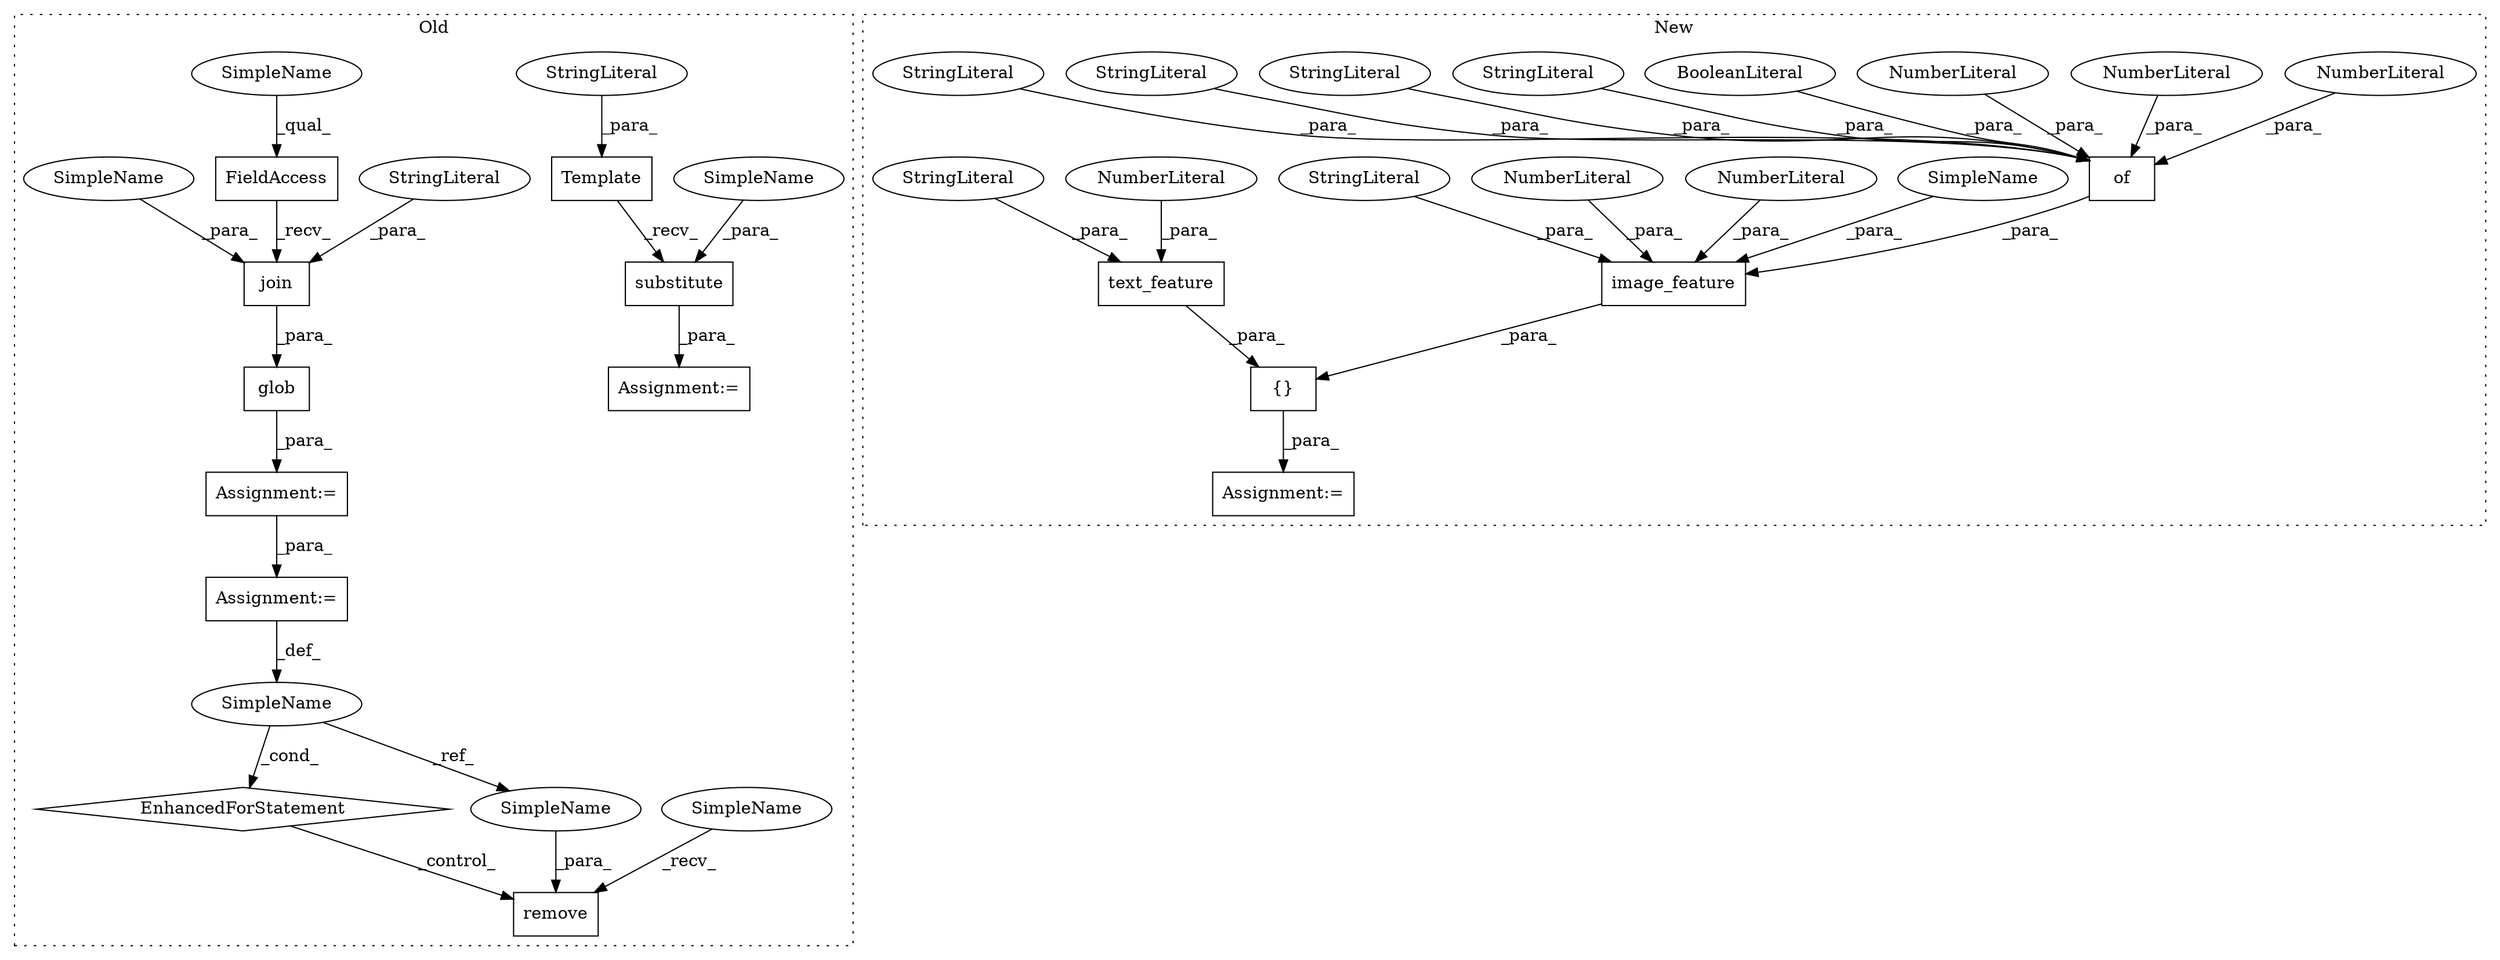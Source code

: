 digraph G {
subgraph cluster0 {
1 [label="substitute" a="32" s="14698,14742" l="11,1" shape="box"];
3 [label="join" a="32" s="15568,15598" l="5,1" shape="box"];
7 [label="EnhancedForStatement" a="70" s="15606,15681" l="53,2" shape="diamond"];
8 [label="glob" a="32" s="15555,15599" l="5,1" shape="box"];
9 [label="StringLiteral" a="45" s="15591" l="7" shape="ellipse"];
11 [label="remove" a="32" s="15694,15703" l="7,1" shape="box"];
12 [label="SimpleName" a="42" s="15666" l="2" shape="ellipse"];
13 [label="Template" a="32" s="14319,14652" l="9,1" shape="box"];
14 [label="FieldAccess" a="22" s="15560" l="7" shape="box"];
20 [label="StringLiteral" a="45" s="14328" l="324" shape="ellipse"];
22 [label="Assignment:=" a="7" s="15549" l="1" shape="box"];
23 [label="Assignment:=" a="7" s="14673" l="1" shape="box"];
25 [label="Assignment:=" a="7" s="15606,15681" l="53,2" shape="box"];
32 [label="SimpleName" a="42" s="15573" l="17" shape="ellipse"];
33 [label="SimpleName" a="42" s="14718" l="17" shape="ellipse"];
34 [label="SimpleName" a="42" s="15701" l="2" shape="ellipse"];
36 [label="SimpleName" a="42" s="15691" l="2" shape="ellipse"];
37 [label="SimpleName" a="42" s="15560" l="2" shape="ellipse"];
label = "Old";
style="dotted";
}
subgraph cluster1 {
2 [label="image_feature" a="32" s="12814,12921" l="14,1" shape="box"];
4 [label="NumberLiteral" a="34" s="12918" l="1" shape="ellipse"];
5 [label="NumberLiteral" a="34" s="12920" l="1" shape="ellipse"];
6 [label="{}" a="4" s="12813,12966" l="1,1" shape="box"];
10 [label="StringLiteral" a="45" s="12846" l="8" shape="ellipse"];
15 [label="of" a="32" s="12859,12916" l="3,1" shape="box"];
16 [label="NumberLiteral" a="34" s="12898" l="1" shape="ellipse"];
17 [label="NumberLiteral" a="34" s="12915" l="1" shape="ellipse"];
18 [label="NumberLiteral" a="34" s="12888" l="1" shape="ellipse"];
19 [label="BooleanLiteral" a="9" s="12874" l="4" shape="ellipse"];
21 [label="StringLiteral" a="45" s="12900" l="14" shape="ellipse"];
24 [label="Assignment:=" a="7" s="12795" l="1" shape="box"];
26 [label="StringLiteral" a="45" s="12862" l="11" shape="ellipse"];
27 [label="StringLiteral" a="45" s="12890" l="7" shape="ellipse"];
28 [label="StringLiteral" a="45" s="12879" l="8" shape="ellipse"];
29 [label="text_feature" a="32" s="12923,12945" l="13,1" shape="box"];
30 [label="NumberLiteral" a="34" s="12944" l="1" shape="ellipse"];
31 [label="StringLiteral" a="45" s="12936" l="7" shape="ellipse"];
35 [label="SimpleName" a="42" s="12828" l="17" shape="ellipse"];
label = "New";
style="dotted";
}
1 -> 23 [label="_para_"];
2 -> 6 [label="_para_"];
3 -> 8 [label="_para_"];
4 -> 2 [label="_para_"];
5 -> 2 [label="_para_"];
6 -> 24 [label="_para_"];
7 -> 11 [label="_control_"];
8 -> 22 [label="_para_"];
9 -> 3 [label="_para_"];
10 -> 2 [label="_para_"];
12 -> 34 [label="_ref_"];
12 -> 7 [label="_cond_"];
13 -> 1 [label="_recv_"];
14 -> 3 [label="_recv_"];
15 -> 2 [label="_para_"];
16 -> 15 [label="_para_"];
17 -> 15 [label="_para_"];
18 -> 15 [label="_para_"];
19 -> 15 [label="_para_"];
20 -> 13 [label="_para_"];
21 -> 15 [label="_para_"];
22 -> 25 [label="_para_"];
25 -> 12 [label="_def_"];
26 -> 15 [label="_para_"];
27 -> 15 [label="_para_"];
28 -> 15 [label="_para_"];
29 -> 6 [label="_para_"];
30 -> 29 [label="_para_"];
31 -> 29 [label="_para_"];
32 -> 3 [label="_para_"];
33 -> 1 [label="_para_"];
34 -> 11 [label="_para_"];
35 -> 2 [label="_para_"];
36 -> 11 [label="_recv_"];
37 -> 14 [label="_qual_"];
}